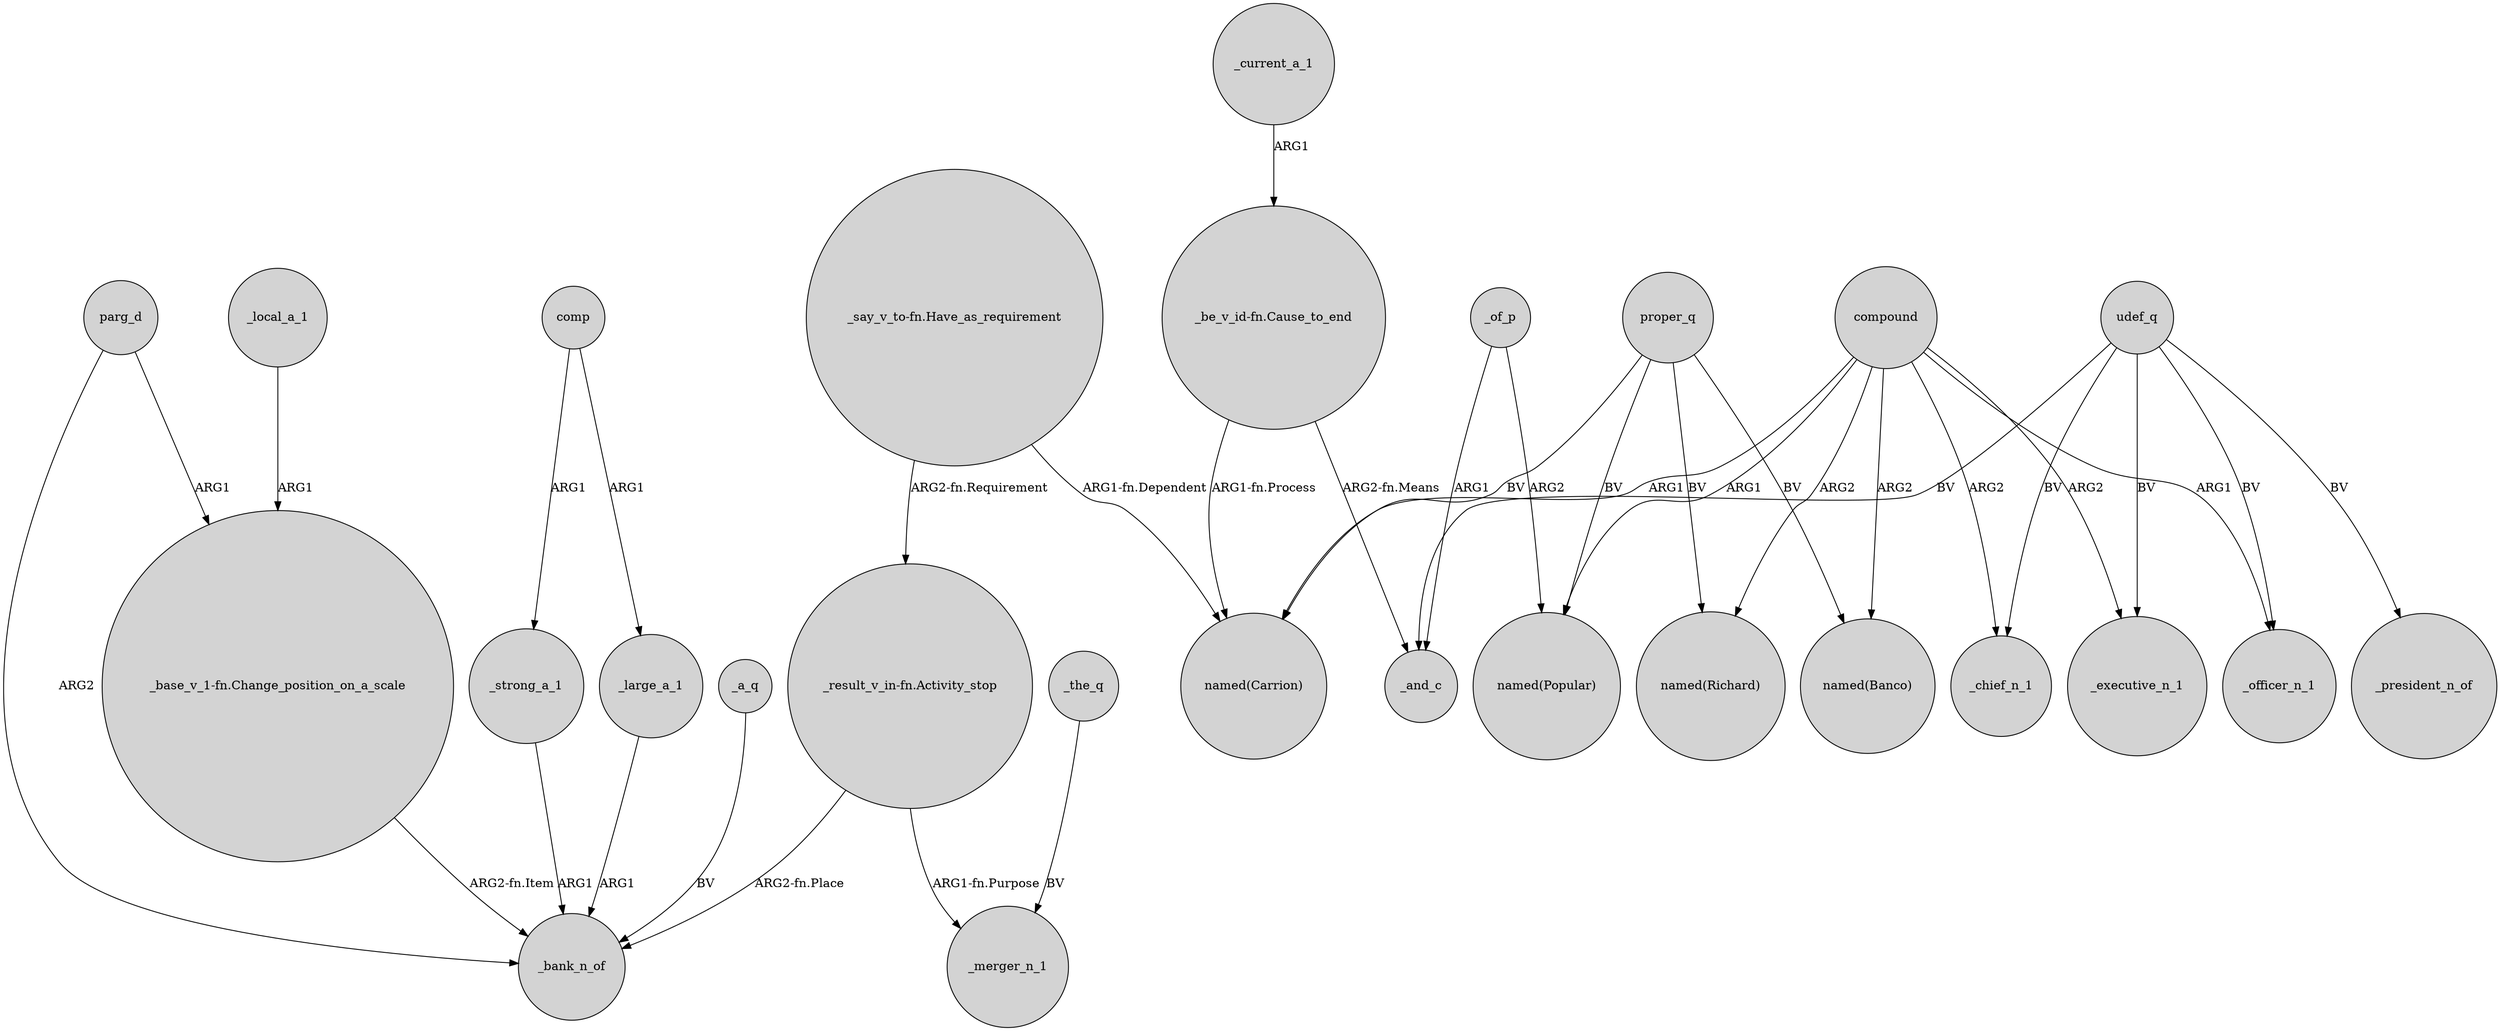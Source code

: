 digraph {
	node [shape=circle style=filled]
	_strong_a_1 -> _bank_n_of [label=ARG1]
	compound -> "named(Carrion)" [label=ARG1]
	compound -> _chief_n_1 [label=ARG2]
	_large_a_1 -> _bank_n_of [label=ARG1]
	comp -> _large_a_1 [label=ARG1]
	_the_q -> _merger_n_1 [label=BV]
	parg_d -> "_base_v_1-fn.Change_position_on_a_scale" [label=ARG1]
	parg_d -> _bank_n_of [label=ARG2]
	udef_q -> _chief_n_1 [label=BV]
	udef_q -> _and_c [label=BV]
	proper_q -> "named(Popular)" [label=BV]
	comp -> _strong_a_1 [label=ARG1]
	"_result_v_in-fn.Activity_stop" -> _merger_n_1 [label="ARG1-fn.Purpose"]
	_of_p -> _and_c [label=ARG1]
	"_be_v_id-fn.Cause_to_end" -> "named(Carrion)" [label="ARG1-fn.Process"]
	compound -> "named(Banco)" [label=ARG2]
	compound -> "named(Popular)" [label=ARG1]
	"_say_v_to-fn.Have_as_requirement" -> "named(Carrion)" [label="ARG1-fn.Dependent"]
	udef_q -> _executive_n_1 [label=BV]
	"_base_v_1-fn.Change_position_on_a_scale" -> _bank_n_of [label="ARG2-fn.Item"]
	_current_a_1 -> "_be_v_id-fn.Cause_to_end" [label=ARG1]
	proper_q -> "named(Carrion)" [label=BV]
	_a_q -> _bank_n_of [label=BV]
	_local_a_1 -> "_base_v_1-fn.Change_position_on_a_scale" [label=ARG1]
	"_result_v_in-fn.Activity_stop" -> _bank_n_of [label="ARG2-fn.Place"]
	compound -> _officer_n_1 [label=ARG1]
	udef_q -> _officer_n_1 [label=BV]
	proper_q -> "named(Richard)" [label=BV]
	proper_q -> "named(Banco)" [label=BV]
	"_say_v_to-fn.Have_as_requirement" -> "_result_v_in-fn.Activity_stop" [label="ARG2-fn.Requirement"]
	_of_p -> "named(Popular)" [label=ARG2]
	"_be_v_id-fn.Cause_to_end" -> _and_c [label="ARG2-fn.Means"]
	udef_q -> _president_n_of [label=BV]
	compound -> "named(Richard)" [label=ARG2]
	compound -> _executive_n_1 [label=ARG2]
}
